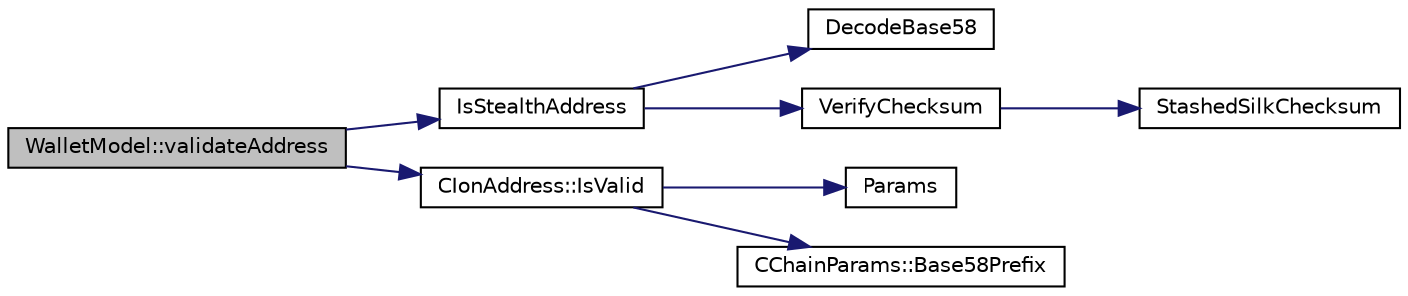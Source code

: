 digraph "WalletModel::validateAddress"
{
  edge [fontname="Helvetica",fontsize="10",labelfontname="Helvetica",labelfontsize="10"];
  node [fontname="Helvetica",fontsize="10",shape=record];
  rankdir="LR";
  Node1692 [label="WalletModel::validateAddress",height=0.2,width=0.4,color="black", fillcolor="grey75", style="filled", fontcolor="black"];
  Node1692 -> Node1693 [color="midnightblue",fontsize="10",style="solid",fontname="Helvetica"];
  Node1693 [label="IsStealthAddress",height=0.2,width=0.4,color="black", fillcolor="white", style="filled",URL="$db/d2d/stealth_8cpp.html#a26c89afcb720e8b1a9c9dadaee26757b"];
  Node1693 -> Node1694 [color="midnightblue",fontsize="10",style="solid",fontname="Helvetica"];
  Node1694 [label="DecodeBase58",height=0.2,width=0.4,color="black", fillcolor="white", style="filled",URL="$db/d9c/base58_8cpp.html#a0f74d1d6e7e982cad4b0e538acea4538",tooltip="Decode a base58-encoded string (psz) into a byte vector (vchRet). "];
  Node1693 -> Node1695 [color="midnightblue",fontsize="10",style="solid",fontname="Helvetica"];
  Node1695 [label="VerifyChecksum",height=0.2,width=0.4,color="black", fillcolor="white", style="filled",URL="$db/d2d/stealth_8cpp.html#a5ff6f6775db5f747f5088c7ef8264b74"];
  Node1695 -> Node1696 [color="midnightblue",fontsize="10",style="solid",fontname="Helvetica"];
  Node1696 [label="StashedSilkChecksum",height=0.2,width=0.4,color="black", fillcolor="white", style="filled",URL="$db/d2d/stealth_8cpp.html#abb79a3b98a10b85daf3f3ff35c1cbfa8"];
  Node1692 -> Node1697 [color="midnightblue",fontsize="10",style="solid",fontname="Helvetica"];
  Node1697 [label="CIonAddress::IsValid",height=0.2,width=0.4,color="black", fillcolor="white", style="filled",URL="$d1/de4/class_c_ion_address.html#a93cb71370b938e7fad4a74c4b5775da6"];
  Node1697 -> Node1698 [color="midnightblue",fontsize="10",style="solid",fontname="Helvetica"];
  Node1698 [label="Params",height=0.2,width=0.4,color="black", fillcolor="white", style="filled",URL="$df/dbf/chainparams_8cpp.html#ace5c5b706d71a324a417dd2db394fd4a",tooltip="Return the currently selected parameters. "];
  Node1697 -> Node1699 [color="midnightblue",fontsize="10",style="solid",fontname="Helvetica"];
  Node1699 [label="CChainParams::Base58Prefix",height=0.2,width=0.4,color="black", fillcolor="white", style="filled",URL="$d1/d4f/class_c_chain_params.html#a103c58eca4a26a71201882b3ed6c4cb4"];
}
